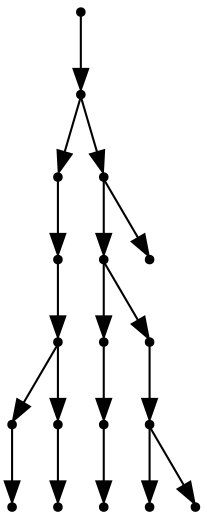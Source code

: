 digraph {
  18 [shape=point];
  17 [shape=point];
  6 [shape=point];
  5 [shape=point];
  4 [shape=point];
  1 [shape=point];
  0 [shape=point];
  3 [shape=point];
  2 [shape=point];
  16 [shape=point];
  14 [shape=point];
  9 [shape=point];
  8 [shape=point];
  7 [shape=point];
  13 [shape=point];
  12 [shape=point];
  10 [shape=point];
  11 [shape=point];
  15 [shape=point];
18 -> 17;
17 -> 6;
6 -> 5;
5 -> 4;
4 -> 1;
1 -> 0;
4 -> 3;
3 -> 2;
17 -> 16;
16 -> 14;
14 -> 9;
9 -> 8;
8 -> 7;
14 -> 13;
13 -> 12;
12 -> 10;
12 -> 11;
16 -> 15;
}
